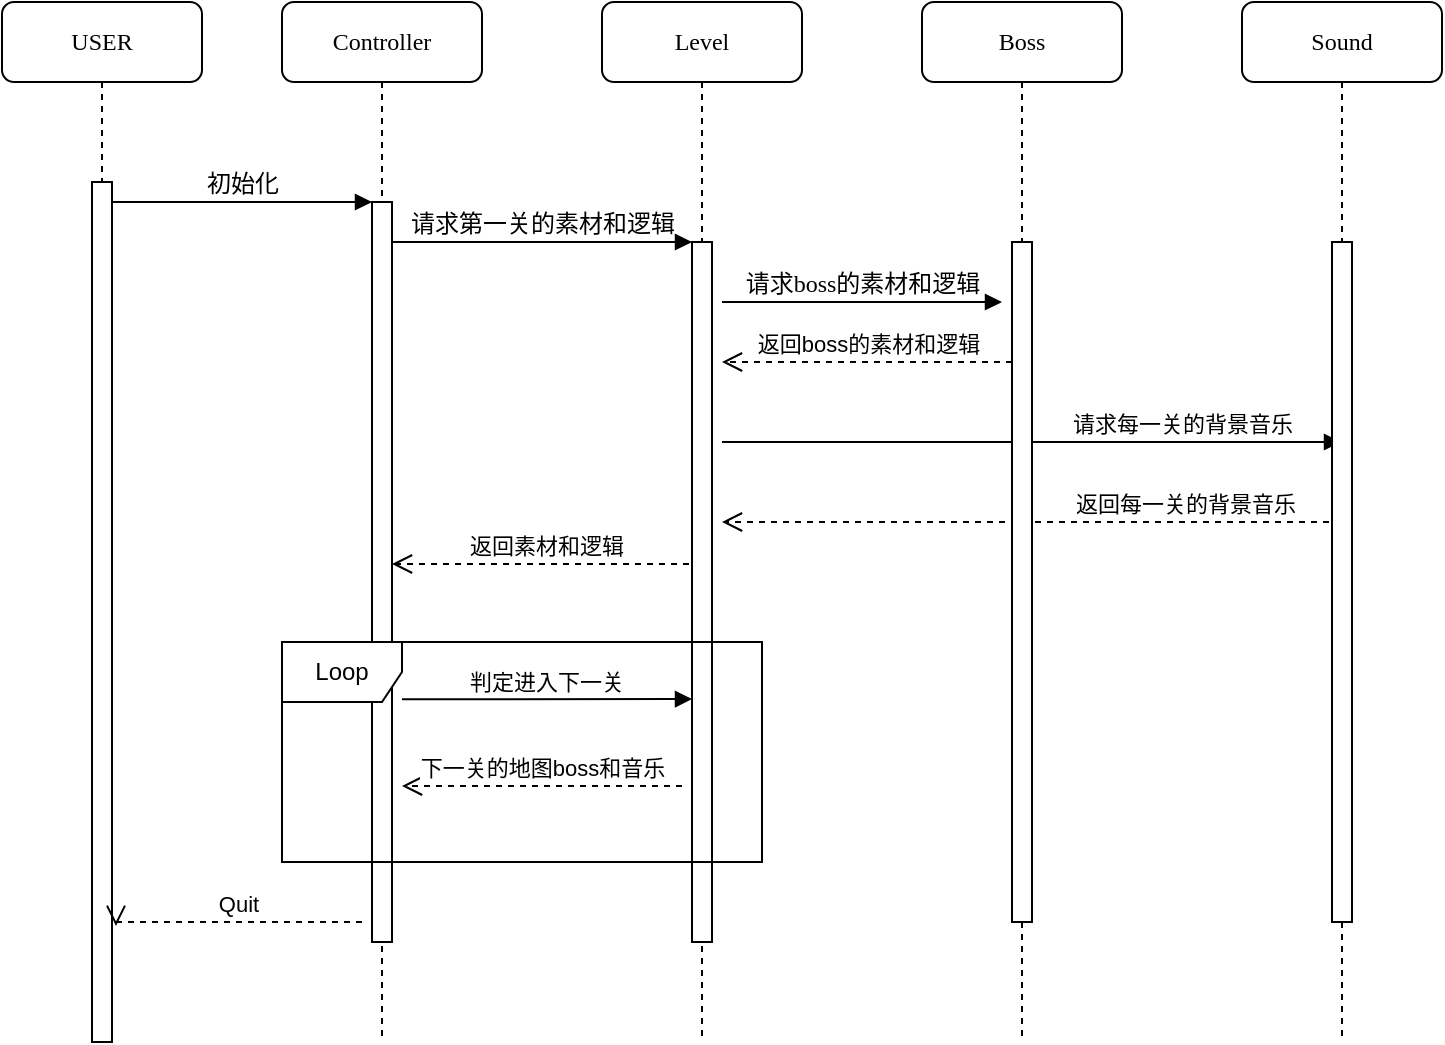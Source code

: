 <mxfile version="21.2.0" type="github">
  <diagram name="Page-1" id="13e1069c-82ec-6db2-03f1-153e76fe0fe0">
    <mxGraphModel dx="1674" dy="708" grid="1" gridSize="10" guides="1" tooltips="1" connect="1" arrows="1" fold="1" page="1" pageScale="1" pageWidth="1100" pageHeight="850" background="none" math="0" shadow="0">
      <root>
        <mxCell id="0" />
        <mxCell id="1" parent="0" />
        <mxCell id="7baba1c4bc27f4b0-2" value="Controller" style="shape=umlLifeline;perimeter=lifelinePerimeter;whiteSpace=wrap;html=1;container=1;collapsible=0;recursiveResize=0;outlineConnect=0;rounded=1;shadow=0;comic=0;labelBackgroundColor=none;strokeWidth=1;fontFamily=Verdana;fontSize=12;align=center;" parent="1" vertex="1">
          <mxGeometry x="170" y="120" width="100" height="520" as="geometry" />
        </mxCell>
        <mxCell id="7baba1c4bc27f4b0-10" value="" style="html=1;points=[];perimeter=orthogonalPerimeter;rounded=0;shadow=0;comic=0;labelBackgroundColor=none;strokeWidth=1;fontFamily=Verdana;fontSize=12;align=center;" parent="7baba1c4bc27f4b0-2" vertex="1">
          <mxGeometry x="45" y="100" width="10" height="370" as="geometry" />
        </mxCell>
        <mxCell id="NH3rw8mz4pruvXqzIoCd-2" value="返回素材和逻辑" style="html=1;verticalAlign=bottom;endArrow=open;dashed=1;endSize=8;edgeStyle=elbowEdgeStyle;elbow=vertical;curved=0;rounded=0;" edge="1" parent="7baba1c4bc27f4b0-2">
          <mxGeometry relative="1" as="geometry">
            <mxPoint x="209.5" y="281" as="sourcePoint" />
            <mxPoint x="55" y="281" as="targetPoint" />
          </mxGeometry>
        </mxCell>
        <mxCell id="7baba1c4bc27f4b0-3" value="Level" style="shape=umlLifeline;perimeter=lifelinePerimeter;whiteSpace=wrap;html=1;container=1;collapsible=0;recursiveResize=0;outlineConnect=0;rounded=1;shadow=0;comic=0;labelBackgroundColor=none;strokeWidth=1;fontFamily=Verdana;fontSize=12;align=center;" parent="1" vertex="1">
          <mxGeometry x="330" y="120" width="100" height="520" as="geometry" />
        </mxCell>
        <mxCell id="7baba1c4bc27f4b0-13" value="" style="html=1;points=[];perimeter=orthogonalPerimeter;rounded=0;shadow=0;comic=0;labelBackgroundColor=none;strokeWidth=1;fontFamily=Verdana;fontSize=12;align=center;" parent="7baba1c4bc27f4b0-3" vertex="1">
          <mxGeometry x="45" y="120" width="10" height="350" as="geometry" />
        </mxCell>
        <mxCell id="NH3rw8mz4pruvXqzIoCd-6" value="判定进入下一关" style="html=1;verticalAlign=bottom;endArrow=block;edgeStyle=elbowEdgeStyle;elbow=vertical;curved=0;rounded=0;exitX=1.5;exitY=0.499;exitDx=0;exitDy=0;exitPerimeter=0;" edge="1" parent="7baba1c4bc27f4b0-3">
          <mxGeometry width="80" relative="1" as="geometry">
            <mxPoint x="-100" y="348.63" as="sourcePoint" />
            <mxPoint x="45" y="348.5" as="targetPoint" />
          </mxGeometry>
        </mxCell>
        <mxCell id="NH3rw8mz4pruvXqzIoCd-8" value="Loop" style="shape=umlFrame;whiteSpace=wrap;html=1;pointerEvents=0;" vertex="1" parent="7baba1c4bc27f4b0-3">
          <mxGeometry x="-160" y="320" width="240" height="110" as="geometry" />
        </mxCell>
        <mxCell id="NH3rw8mz4pruvXqzIoCd-21" value="请求每一关的背景音乐" style="html=1;verticalAlign=bottom;endArrow=block;edgeStyle=elbowEdgeStyle;elbow=vertical;curved=0;rounded=0;" edge="1" parent="7baba1c4bc27f4b0-3" target="NH3rw8mz4pruvXqzIoCd-16">
          <mxGeometry x="0.486" width="80" relative="1" as="geometry">
            <mxPoint x="60" y="220" as="sourcePoint" />
            <mxPoint x="140" y="220" as="targetPoint" />
            <mxPoint as="offset" />
          </mxGeometry>
        </mxCell>
        <mxCell id="NH3rw8mz4pruvXqzIoCd-22" value="&amp;nbsp;返回每一关的背景音乐" style="html=1;verticalAlign=bottom;endArrow=open;dashed=1;endSize=8;edgeStyle=elbowEdgeStyle;elbow=vertical;curved=0;rounded=0;" edge="1" parent="7baba1c4bc27f4b0-3" source="NH3rw8mz4pruvXqzIoCd-16">
          <mxGeometry x="-0.486" relative="1" as="geometry">
            <mxPoint x="140" y="260" as="sourcePoint" />
            <mxPoint x="60" y="260" as="targetPoint" />
            <mxPoint as="offset" />
          </mxGeometry>
        </mxCell>
        <mxCell id="7baba1c4bc27f4b0-8" value="USER" style="shape=umlLifeline;perimeter=lifelinePerimeter;whiteSpace=wrap;html=1;container=1;collapsible=0;recursiveResize=0;outlineConnect=0;rounded=1;shadow=0;comic=0;labelBackgroundColor=none;strokeWidth=1;fontFamily=Verdana;fontSize=12;align=center;" parent="1" vertex="1">
          <mxGeometry x="30" y="120" width="100" height="520" as="geometry" />
        </mxCell>
        <mxCell id="7baba1c4bc27f4b0-9" value="" style="html=1;points=[];perimeter=orthogonalPerimeter;rounded=0;shadow=0;comic=0;labelBackgroundColor=none;strokeWidth=1;fontFamily=Verdana;fontSize=12;align=center;" parent="7baba1c4bc27f4b0-8" vertex="1">
          <mxGeometry x="45" y="90" width="10" height="430" as="geometry" />
        </mxCell>
        <object label="初始化" id="7baba1c4bc27f4b0-11">
          <mxCell style="html=1;verticalAlign=bottom;endArrow=block;entryX=0;entryY=0;labelBackgroundColor=none;fontFamily=Verdana;fontSize=12;edgeStyle=elbowEdgeStyle;elbow=vertical;" parent="1" source="7baba1c4bc27f4b0-9" target="7baba1c4bc27f4b0-10" edge="1">
            <mxGeometry relative="1" as="geometry">
              <mxPoint x="150" y="230" as="sourcePoint" />
            </mxGeometry>
          </mxCell>
        </object>
        <mxCell id="7baba1c4bc27f4b0-14" value="请求第一关的素材和逻辑" style="html=1;verticalAlign=bottom;endArrow=block;entryX=0;entryY=0;labelBackgroundColor=none;fontFamily=Verdana;fontSize=12;edgeStyle=elbowEdgeStyle;elbow=vertical;" parent="1" source="7baba1c4bc27f4b0-10" target="7baba1c4bc27f4b0-13" edge="1">
          <mxGeometry relative="1" as="geometry">
            <mxPoint x="300" y="240" as="sourcePoint" />
            <mxPoint as="offset" />
          </mxGeometry>
        </mxCell>
        <mxCell id="NH3rw8mz4pruvXqzIoCd-7" value="下一关的地图boss和音乐" style="html=1;verticalAlign=bottom;endArrow=open;dashed=1;endSize=8;edgeStyle=elbowEdgeStyle;elbow=vertical;curved=0;rounded=0;" edge="1" parent="1">
          <mxGeometry relative="1" as="geometry">
            <mxPoint x="370" y="512" as="sourcePoint" />
            <mxPoint x="230" y="512" as="targetPoint" />
            <Array as="points">
              <mxPoint x="260" y="512" />
            </Array>
          </mxGeometry>
        </mxCell>
        <mxCell id="NH3rw8mz4pruvXqzIoCd-10" value="Boss" style="shape=umlLifeline;perimeter=lifelinePerimeter;whiteSpace=wrap;html=1;container=1;collapsible=0;recursiveResize=0;outlineConnect=0;rounded=1;shadow=0;comic=0;labelBackgroundColor=none;strokeWidth=1;fontFamily=Verdana;fontSize=12;align=center;" vertex="1" parent="1">
          <mxGeometry x="490" y="120" width="100" height="520" as="geometry" />
        </mxCell>
        <mxCell id="NH3rw8mz4pruvXqzIoCd-11" value="" style="html=1;points=[];perimeter=orthogonalPerimeter;rounded=0;shadow=0;comic=0;labelBackgroundColor=none;strokeWidth=1;fontFamily=Verdana;fontSize=12;align=center;" vertex="1" parent="NH3rw8mz4pruvXqzIoCd-10">
          <mxGeometry x="45" y="120" width="10" height="340" as="geometry" />
        </mxCell>
        <mxCell id="NH3rw8mz4pruvXqzIoCd-13" value="返回boss的素材和逻辑" style="html=1;verticalAlign=bottom;endArrow=open;dashed=1;endSize=8;edgeStyle=elbowEdgeStyle;elbow=vertical;curved=0;rounded=0;" edge="1" parent="NH3rw8mz4pruvXqzIoCd-10">
          <mxGeometry relative="1" as="geometry">
            <mxPoint x="45" y="180" as="sourcePoint" />
            <mxPoint x="-100" y="180" as="targetPoint" />
          </mxGeometry>
        </mxCell>
        <mxCell id="NH3rw8mz4pruvXqzIoCd-12" value="请求boss的素材和逻辑" style="html=1;verticalAlign=bottom;endArrow=block;labelBackgroundColor=none;fontFamily=Verdana;fontSize=12;edgeStyle=elbowEdgeStyle;elbow=vertical;" edge="1" parent="1">
          <mxGeometry relative="1" as="geometry">
            <mxPoint x="390" y="270" as="sourcePoint" />
            <mxPoint x="530" y="270" as="targetPoint" />
            <mxPoint as="offset" />
          </mxGeometry>
        </mxCell>
        <mxCell id="NH3rw8mz4pruvXqzIoCd-9" value="Quit" style="html=1;verticalAlign=bottom;endArrow=open;dashed=1;endSize=8;edgeStyle=elbowEdgeStyle;elbow=vertical;curved=0;rounded=0;entryX=1.2;entryY=0.865;entryDx=0;entryDy=0;entryPerimeter=0;" edge="1" parent="1" target="7baba1c4bc27f4b0-9">
          <mxGeometry relative="1" as="geometry">
            <mxPoint x="210" y="580" as="sourcePoint" />
            <mxPoint x="90" y="580" as="targetPoint" />
            <Array as="points">
              <mxPoint x="110" y="580" />
            </Array>
          </mxGeometry>
        </mxCell>
        <mxCell id="NH3rw8mz4pruvXqzIoCd-16" value="Sound" style="shape=umlLifeline;perimeter=lifelinePerimeter;whiteSpace=wrap;html=1;container=1;collapsible=0;recursiveResize=0;outlineConnect=0;rounded=1;shadow=0;comic=0;labelBackgroundColor=none;strokeWidth=1;fontFamily=Verdana;fontSize=12;align=center;" vertex="1" parent="1">
          <mxGeometry x="650" y="120" width="100" height="520" as="geometry" />
        </mxCell>
        <mxCell id="NH3rw8mz4pruvXqzIoCd-18" style="edgeStyle=orthogonalEdgeStyle;rounded=0;orthogonalLoop=1;jettySize=auto;html=1;" edge="1" parent="NH3rw8mz4pruvXqzIoCd-16" source="NH3rw8mz4pruvXqzIoCd-19" target="NH3rw8mz4pruvXqzIoCd-16">
          <mxGeometry relative="1" as="geometry">
            <Array as="points">
              <mxPoint x="50" y="520" />
              <mxPoint x="50" y="520" />
            </Array>
          </mxGeometry>
        </mxCell>
        <mxCell id="NH3rw8mz4pruvXqzIoCd-19" value="" style="html=1;points=[];perimeter=orthogonalPerimeter;rounded=0;shadow=0;comic=0;labelBackgroundColor=none;strokeWidth=1;fontFamily=Verdana;fontSize=12;align=center;" vertex="1" parent="NH3rw8mz4pruvXqzIoCd-16">
          <mxGeometry x="45" y="120" width="10" height="340" as="geometry" />
        </mxCell>
      </root>
    </mxGraphModel>
  </diagram>
</mxfile>
